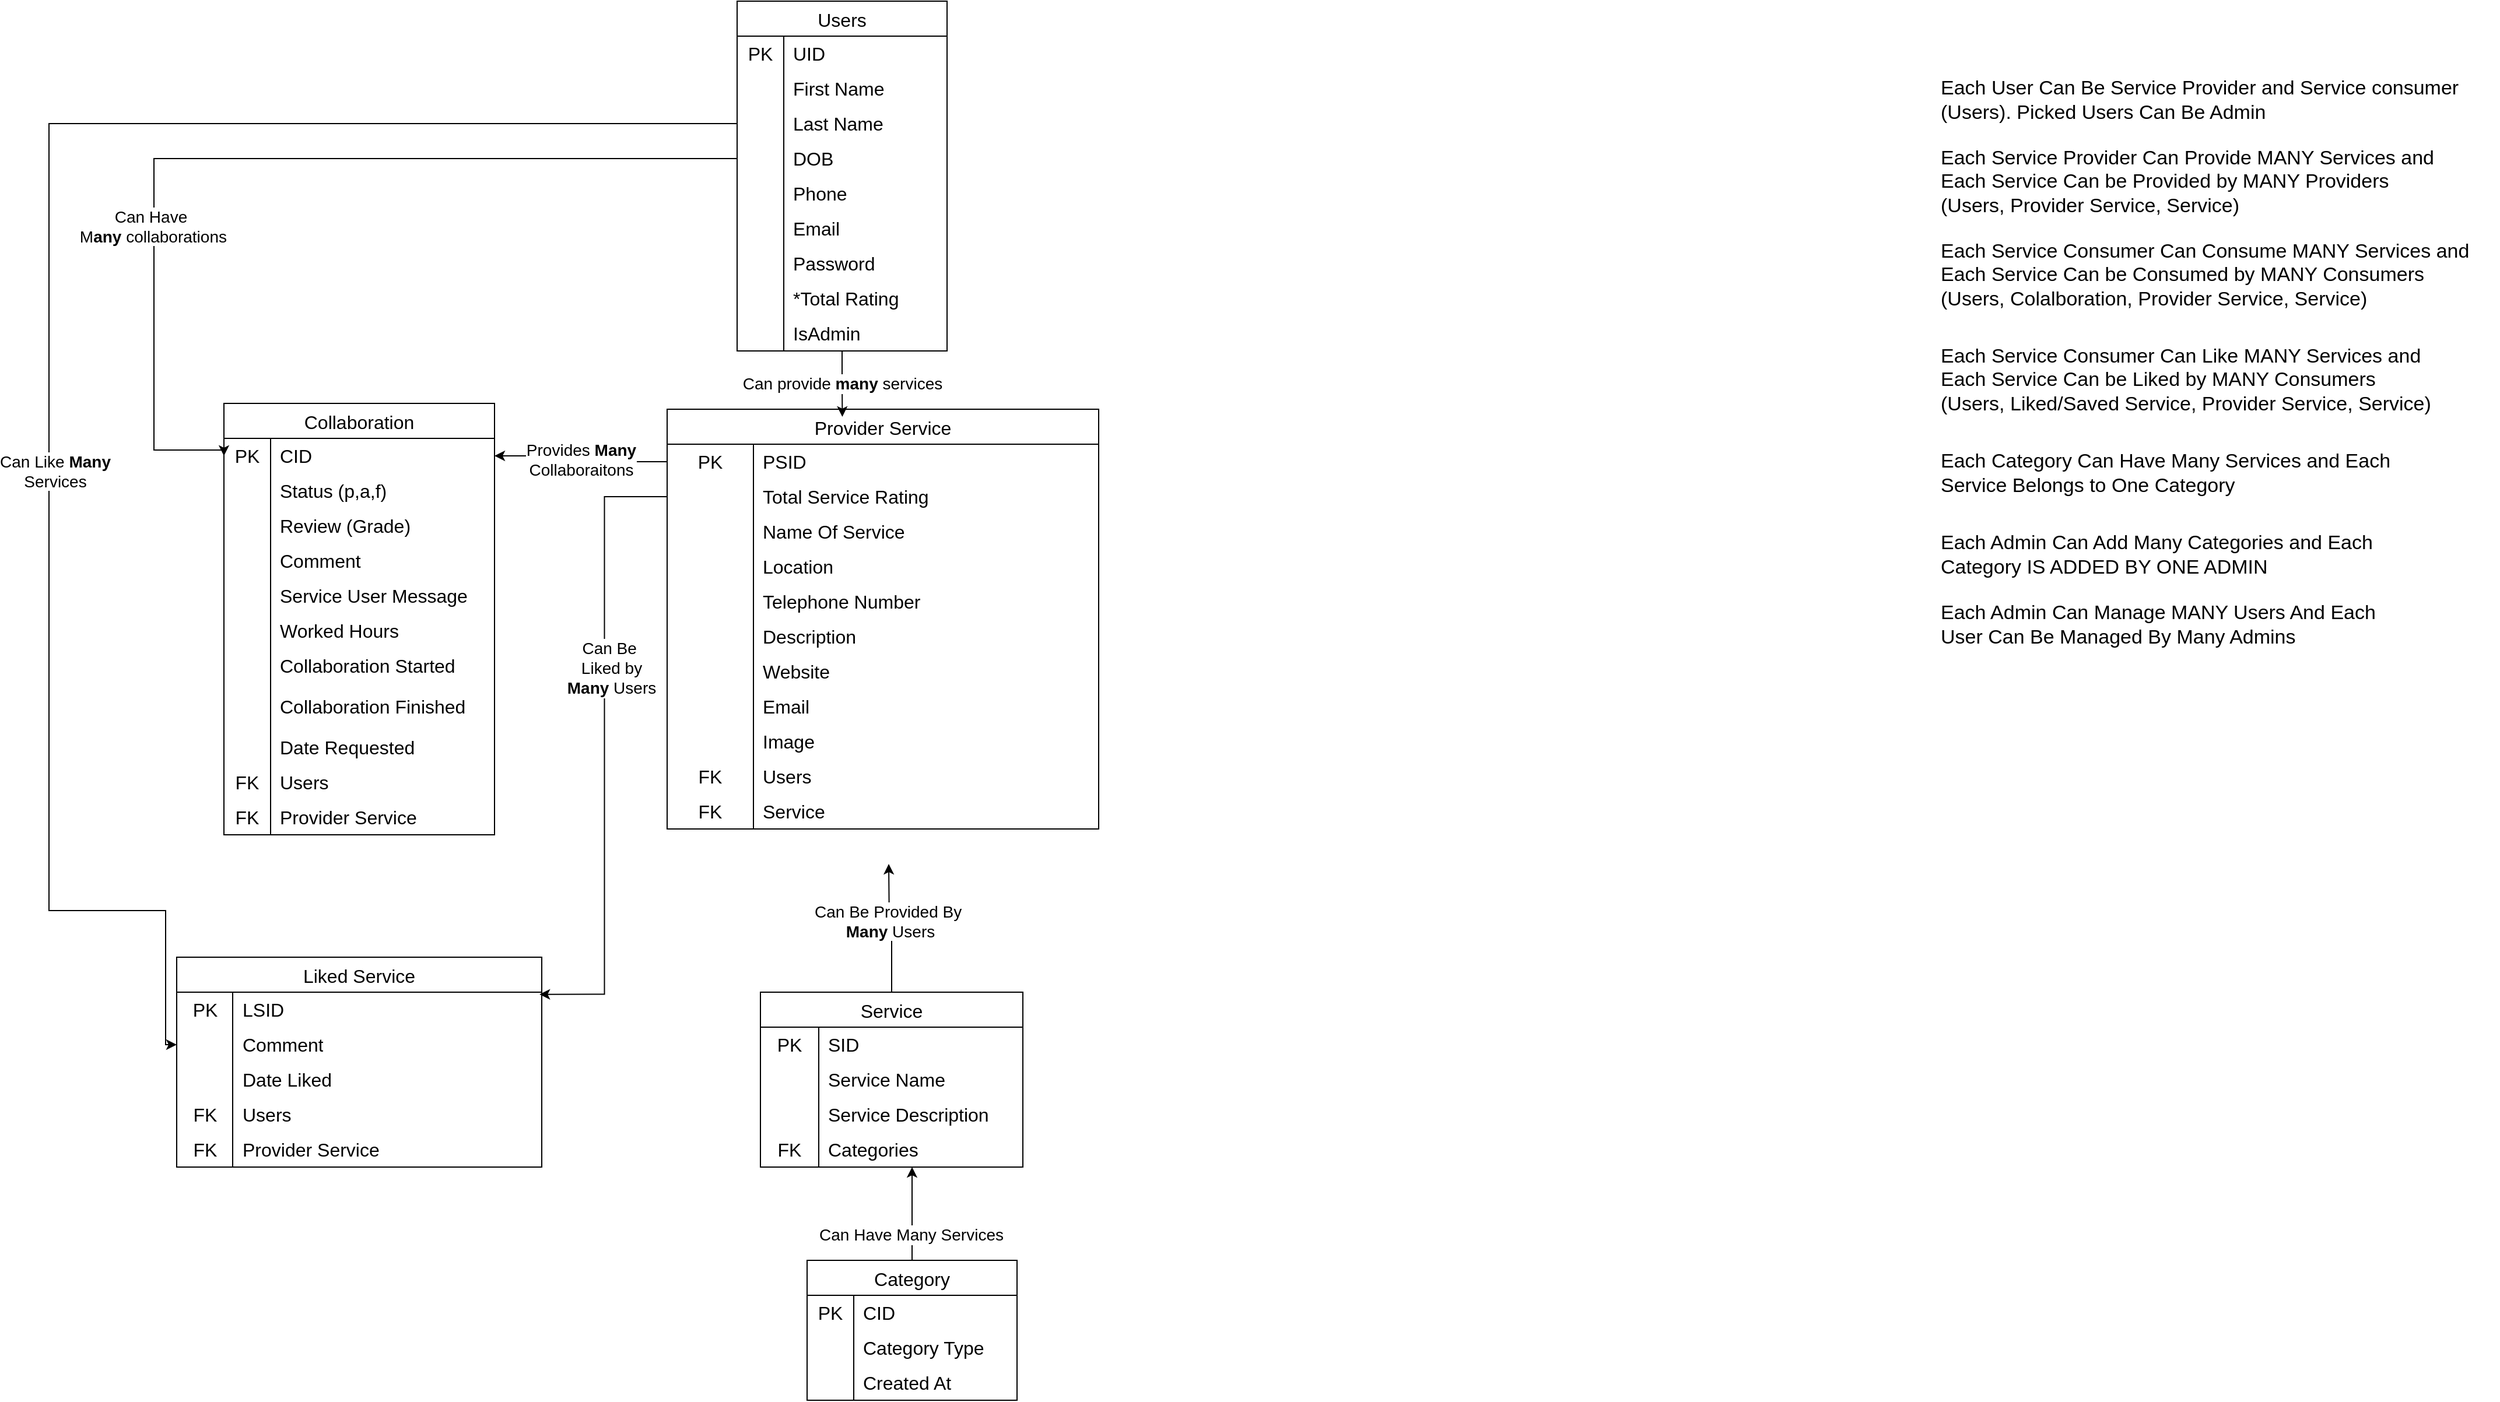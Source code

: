 <mxfile version="22.1.22" type="embed">
  <diagram name="Page-1" id="pP7_ewWohEWiiuxiV4lQ">
    <mxGraphModel dx="2291" dy="2554" grid="1" gridSize="10" guides="1" tooltips="1" connect="1" arrows="1" fold="1" page="1" pageScale="1" pageWidth="850" pageHeight="1100" math="0" shadow="0">
      <root>
        <mxCell id="0" />
        <mxCell id="1" parent="0" />
        <mxCell id="aMbDUAloe1_uIRCToHDc-34" value="Category" style="shape=table;startSize=30;container=1;collapsible=0;childLayout=tableLayout;fixedRows=1;rowLines=0;fontStyle=0;strokeColor=default;fontSize=16;" parent="1" vertex="1">
          <mxGeometry x="730" y="1020" width="180" height="120" as="geometry" />
        </mxCell>
        <mxCell id="aMbDUAloe1_uIRCToHDc-35" value="" style="shape=tableRow;horizontal=0;startSize=0;swimlaneHead=0;swimlaneBody=0;top=0;left=0;bottom=0;right=0;collapsible=0;dropTarget=0;fillColor=none;points=[[0,0.5],[1,0.5]];portConstraint=eastwest;strokeColor=inherit;fontSize=16;" parent="aMbDUAloe1_uIRCToHDc-34" vertex="1">
          <mxGeometry y="30" width="180" height="30" as="geometry" />
        </mxCell>
        <mxCell id="aMbDUAloe1_uIRCToHDc-36" value="PK" style="shape=partialRectangle;html=1;whiteSpace=wrap;connectable=0;fillColor=none;top=0;left=0;bottom=0;right=0;overflow=hidden;pointerEvents=1;strokeColor=inherit;fontSize=16;" parent="aMbDUAloe1_uIRCToHDc-35" vertex="1">
          <mxGeometry width="40" height="30" as="geometry">
            <mxRectangle width="40" height="30" as="alternateBounds" />
          </mxGeometry>
        </mxCell>
        <mxCell id="aMbDUAloe1_uIRCToHDc-37" value="&lt;div&gt;&lt;span style=&quot;background-color: initial;&quot;&gt;CID&lt;/span&gt;&lt;br&gt;&lt;/div&gt;" style="shape=partialRectangle;html=1;whiteSpace=wrap;connectable=0;fillColor=none;top=0;left=0;bottom=0;right=0;align=left;spacingLeft=6;overflow=hidden;strokeColor=inherit;fontSize=16;" parent="aMbDUAloe1_uIRCToHDc-35" vertex="1">
          <mxGeometry x="40" width="140" height="30" as="geometry">
            <mxRectangle width="140" height="30" as="alternateBounds" />
          </mxGeometry>
        </mxCell>
        <mxCell id="aMbDUAloe1_uIRCToHDc-38" value="" style="shape=tableRow;horizontal=0;startSize=0;swimlaneHead=0;swimlaneBody=0;top=0;left=0;bottom=0;right=0;collapsible=0;dropTarget=0;fillColor=none;points=[[0,0.5],[1,0.5]];portConstraint=eastwest;strokeColor=inherit;fontSize=16;" parent="aMbDUAloe1_uIRCToHDc-34" vertex="1">
          <mxGeometry y="60" width="180" height="30" as="geometry" />
        </mxCell>
        <mxCell id="aMbDUAloe1_uIRCToHDc-39" value="" style="shape=partialRectangle;html=1;whiteSpace=wrap;connectable=0;fillColor=none;top=0;left=0;bottom=0;right=0;overflow=hidden;strokeColor=inherit;fontSize=16;" parent="aMbDUAloe1_uIRCToHDc-38" vertex="1">
          <mxGeometry width="40" height="30" as="geometry">
            <mxRectangle width="40" height="30" as="alternateBounds" />
          </mxGeometry>
        </mxCell>
        <mxCell id="aMbDUAloe1_uIRCToHDc-40" value="Category Type" style="shape=partialRectangle;html=1;whiteSpace=wrap;connectable=0;fillColor=none;top=0;left=0;bottom=0;right=0;align=left;spacingLeft=6;overflow=hidden;strokeColor=inherit;fontSize=16;" parent="aMbDUAloe1_uIRCToHDc-38" vertex="1">
          <mxGeometry x="40" width="140" height="30" as="geometry">
            <mxRectangle width="140" height="30" as="alternateBounds" />
          </mxGeometry>
        </mxCell>
        <mxCell id="aneZHUV0r7moJ-GlmRlI-120" style="shape=tableRow;horizontal=0;startSize=0;swimlaneHead=0;swimlaneBody=0;top=0;left=0;bottom=0;right=0;collapsible=0;dropTarget=0;fillColor=none;points=[[0,0.5],[1,0.5]];portConstraint=eastwest;strokeColor=inherit;fontSize=16;" parent="aMbDUAloe1_uIRCToHDc-34" vertex="1">
          <mxGeometry y="90" width="180" height="30" as="geometry" />
        </mxCell>
        <mxCell id="aneZHUV0r7moJ-GlmRlI-121" style="shape=partialRectangle;html=1;whiteSpace=wrap;connectable=0;fillColor=none;top=0;left=0;bottom=0;right=0;overflow=hidden;strokeColor=inherit;fontSize=16;" parent="aneZHUV0r7moJ-GlmRlI-120" vertex="1">
          <mxGeometry width="40" height="30" as="geometry">
            <mxRectangle width="40" height="30" as="alternateBounds" />
          </mxGeometry>
        </mxCell>
        <mxCell id="aneZHUV0r7moJ-GlmRlI-122" value="Created At" style="shape=partialRectangle;html=1;whiteSpace=wrap;connectable=0;fillColor=none;top=0;left=0;bottom=0;right=0;align=left;spacingLeft=6;overflow=hidden;strokeColor=inherit;fontSize=16;" parent="aneZHUV0r7moJ-GlmRlI-120" vertex="1">
          <mxGeometry x="40" width="140" height="30" as="geometry">
            <mxRectangle width="140" height="30" as="alternateBounds" />
          </mxGeometry>
        </mxCell>
        <mxCell id="aMbDUAloe1_uIRCToHDc-55" value="Provider Service" style="shape=table;startSize=30;container=1;collapsible=0;childLayout=tableLayout;fixedRows=1;rowLines=0;fontStyle=0;strokeColor=default;fontSize=16;" parent="1" vertex="1">
          <mxGeometry x="610" y="290" width="370" height="360" as="geometry" />
        </mxCell>
        <mxCell id="aMbDUAloe1_uIRCToHDc-56" value="" style="shape=tableRow;horizontal=0;startSize=0;swimlaneHead=0;swimlaneBody=0;top=0;left=0;bottom=0;right=0;collapsible=0;dropTarget=0;fillColor=none;points=[[0,0.5],[1,0.5]];portConstraint=eastwest;strokeColor=inherit;fontSize=16;" parent="aMbDUAloe1_uIRCToHDc-55" vertex="1">
          <mxGeometry y="30" width="370" height="30" as="geometry" />
        </mxCell>
        <mxCell id="aMbDUAloe1_uIRCToHDc-57" value="PK" style="shape=partialRectangle;html=1;whiteSpace=wrap;connectable=0;fillColor=none;top=0;left=0;bottom=0;right=0;overflow=hidden;pointerEvents=1;strokeColor=inherit;fontSize=16;" parent="aMbDUAloe1_uIRCToHDc-56" vertex="1">
          <mxGeometry width="74" height="30" as="geometry">
            <mxRectangle width="74" height="30" as="alternateBounds" />
          </mxGeometry>
        </mxCell>
        <mxCell id="aMbDUAloe1_uIRCToHDc-58" value="PSID" style="shape=partialRectangle;html=1;whiteSpace=wrap;connectable=0;fillColor=none;top=0;left=0;bottom=0;right=0;align=left;spacingLeft=6;overflow=hidden;strokeColor=inherit;fontSize=16;" parent="aMbDUAloe1_uIRCToHDc-56" vertex="1">
          <mxGeometry x="74" width="296" height="30" as="geometry">
            <mxRectangle width="296" height="30" as="alternateBounds" />
          </mxGeometry>
        </mxCell>
        <mxCell id="aMbDUAloe1_uIRCToHDc-59" value="" style="shape=tableRow;horizontal=0;startSize=0;swimlaneHead=0;swimlaneBody=0;top=0;left=0;bottom=0;right=0;collapsible=0;dropTarget=0;fillColor=none;points=[[0,0.5],[1,0.5]];portConstraint=eastwest;strokeColor=inherit;fontSize=16;" parent="aMbDUAloe1_uIRCToHDc-55" vertex="1">
          <mxGeometry y="60" width="370" height="30" as="geometry" />
        </mxCell>
        <mxCell id="aMbDUAloe1_uIRCToHDc-60" value="" style="shape=partialRectangle;html=1;whiteSpace=wrap;connectable=0;fillColor=none;top=0;left=0;bottom=0;right=0;overflow=hidden;strokeColor=inherit;fontSize=16;" parent="aMbDUAloe1_uIRCToHDc-59" vertex="1">
          <mxGeometry width="74" height="30" as="geometry">
            <mxRectangle width="74" height="30" as="alternateBounds" />
          </mxGeometry>
        </mxCell>
        <mxCell id="aMbDUAloe1_uIRCToHDc-61" value="Total Service Rating&lt;span style=&quot;white-space: pre;&quot;&gt;&#x9;&lt;/span&gt;" style="shape=partialRectangle;html=1;whiteSpace=wrap;connectable=0;fillColor=none;top=0;left=0;bottom=0;right=0;align=left;spacingLeft=6;overflow=hidden;strokeColor=inherit;fontSize=16;" parent="aMbDUAloe1_uIRCToHDc-59" vertex="1">
          <mxGeometry x="74" width="296" height="30" as="geometry">
            <mxRectangle width="296" height="30" as="alternateBounds" />
          </mxGeometry>
        </mxCell>
        <mxCell id="rK3yufXmQ38Gp1xNZf45-34" style="shape=tableRow;horizontal=0;startSize=0;swimlaneHead=0;swimlaneBody=0;top=0;left=0;bottom=0;right=0;collapsible=0;dropTarget=0;fillColor=none;points=[[0,0.5],[1,0.5]];portConstraint=eastwest;strokeColor=inherit;fontSize=16;" parent="aMbDUAloe1_uIRCToHDc-55" vertex="1">
          <mxGeometry y="90" width="370" height="30" as="geometry" />
        </mxCell>
        <mxCell id="rK3yufXmQ38Gp1xNZf45-35" style="shape=partialRectangle;html=1;whiteSpace=wrap;connectable=0;fillColor=none;top=0;left=0;bottom=0;right=0;overflow=hidden;strokeColor=inherit;fontSize=16;" parent="rK3yufXmQ38Gp1xNZf45-34" vertex="1">
          <mxGeometry width="74" height="30" as="geometry">
            <mxRectangle width="74" height="30" as="alternateBounds" />
          </mxGeometry>
        </mxCell>
        <mxCell id="rK3yufXmQ38Gp1xNZf45-36" value="Name Of Service" style="shape=partialRectangle;html=1;whiteSpace=wrap;connectable=0;fillColor=none;top=0;left=0;bottom=0;right=0;align=left;spacingLeft=6;overflow=hidden;strokeColor=inherit;fontSize=16;" parent="rK3yufXmQ38Gp1xNZf45-34" vertex="1">
          <mxGeometry x="74" width="296" height="30" as="geometry">
            <mxRectangle width="296" height="30" as="alternateBounds" />
          </mxGeometry>
        </mxCell>
        <mxCell id="rK3yufXmQ38Gp1xNZf45-37" style="shape=tableRow;horizontal=0;startSize=0;swimlaneHead=0;swimlaneBody=0;top=0;left=0;bottom=0;right=0;collapsible=0;dropTarget=0;fillColor=none;points=[[0,0.5],[1,0.5]];portConstraint=eastwest;strokeColor=inherit;fontSize=16;" parent="aMbDUAloe1_uIRCToHDc-55" vertex="1">
          <mxGeometry y="120" width="370" height="30" as="geometry" />
        </mxCell>
        <mxCell id="rK3yufXmQ38Gp1xNZf45-38" style="shape=partialRectangle;html=1;whiteSpace=wrap;connectable=0;fillColor=none;top=0;left=0;bottom=0;right=0;overflow=hidden;strokeColor=inherit;fontSize=16;" parent="rK3yufXmQ38Gp1xNZf45-37" vertex="1">
          <mxGeometry width="74" height="30" as="geometry">
            <mxRectangle width="74" height="30" as="alternateBounds" />
          </mxGeometry>
        </mxCell>
        <mxCell id="rK3yufXmQ38Gp1xNZf45-39" value="Location" style="shape=partialRectangle;html=1;whiteSpace=wrap;connectable=0;fillColor=none;top=0;left=0;bottom=0;right=0;align=left;spacingLeft=6;overflow=hidden;strokeColor=inherit;fontSize=16;" parent="rK3yufXmQ38Gp1xNZf45-37" vertex="1">
          <mxGeometry x="74" width="296" height="30" as="geometry">
            <mxRectangle width="296" height="30" as="alternateBounds" />
          </mxGeometry>
        </mxCell>
        <mxCell id="rK3yufXmQ38Gp1xNZf45-40" style="shape=tableRow;horizontal=0;startSize=0;swimlaneHead=0;swimlaneBody=0;top=0;left=0;bottom=0;right=0;collapsible=0;dropTarget=0;fillColor=none;points=[[0,0.5],[1,0.5]];portConstraint=eastwest;strokeColor=inherit;fontSize=16;" parent="aMbDUAloe1_uIRCToHDc-55" vertex="1">
          <mxGeometry y="150" width="370" height="30" as="geometry" />
        </mxCell>
        <mxCell id="rK3yufXmQ38Gp1xNZf45-41" style="shape=partialRectangle;html=1;whiteSpace=wrap;connectable=0;fillColor=none;top=0;left=0;bottom=0;right=0;overflow=hidden;strokeColor=inherit;fontSize=16;" parent="rK3yufXmQ38Gp1xNZf45-40" vertex="1">
          <mxGeometry width="74" height="30" as="geometry">
            <mxRectangle width="74" height="30" as="alternateBounds" />
          </mxGeometry>
        </mxCell>
        <mxCell id="rK3yufXmQ38Gp1xNZf45-42" value="Telephone Number" style="shape=partialRectangle;html=1;whiteSpace=wrap;connectable=0;fillColor=none;top=0;left=0;bottom=0;right=0;align=left;spacingLeft=6;overflow=hidden;strokeColor=inherit;fontSize=16;" parent="rK3yufXmQ38Gp1xNZf45-40" vertex="1">
          <mxGeometry x="74" width="296" height="30" as="geometry">
            <mxRectangle width="296" height="30" as="alternateBounds" />
          </mxGeometry>
        </mxCell>
        <mxCell id="rK3yufXmQ38Gp1xNZf45-43" style="shape=tableRow;horizontal=0;startSize=0;swimlaneHead=0;swimlaneBody=0;top=0;left=0;bottom=0;right=0;collapsible=0;dropTarget=0;fillColor=none;points=[[0,0.5],[1,0.5]];portConstraint=eastwest;strokeColor=inherit;fontSize=16;" parent="aMbDUAloe1_uIRCToHDc-55" vertex="1">
          <mxGeometry y="180" width="370" height="30" as="geometry" />
        </mxCell>
        <mxCell id="rK3yufXmQ38Gp1xNZf45-44" style="shape=partialRectangle;html=1;whiteSpace=wrap;connectable=0;fillColor=none;top=0;left=0;bottom=0;right=0;overflow=hidden;strokeColor=inherit;fontSize=16;" parent="rK3yufXmQ38Gp1xNZf45-43" vertex="1">
          <mxGeometry width="74" height="30" as="geometry">
            <mxRectangle width="74" height="30" as="alternateBounds" />
          </mxGeometry>
        </mxCell>
        <mxCell id="rK3yufXmQ38Gp1xNZf45-45" value="Description" style="shape=partialRectangle;html=1;whiteSpace=wrap;connectable=0;fillColor=none;top=0;left=0;bottom=0;right=0;align=left;spacingLeft=6;overflow=hidden;strokeColor=inherit;fontSize=16;" parent="rK3yufXmQ38Gp1xNZf45-43" vertex="1">
          <mxGeometry x="74" width="296" height="30" as="geometry">
            <mxRectangle width="296" height="30" as="alternateBounds" />
          </mxGeometry>
        </mxCell>
        <mxCell id="rK3yufXmQ38Gp1xNZf45-46" style="shape=tableRow;horizontal=0;startSize=0;swimlaneHead=0;swimlaneBody=0;top=0;left=0;bottom=0;right=0;collapsible=0;dropTarget=0;fillColor=none;points=[[0,0.5],[1,0.5]];portConstraint=eastwest;strokeColor=inherit;fontSize=16;" parent="aMbDUAloe1_uIRCToHDc-55" vertex="1">
          <mxGeometry y="210" width="370" height="30" as="geometry" />
        </mxCell>
        <mxCell id="rK3yufXmQ38Gp1xNZf45-47" style="shape=partialRectangle;html=1;whiteSpace=wrap;connectable=0;fillColor=none;top=0;left=0;bottom=0;right=0;overflow=hidden;strokeColor=inherit;fontSize=16;" parent="rK3yufXmQ38Gp1xNZf45-46" vertex="1">
          <mxGeometry width="74" height="30" as="geometry">
            <mxRectangle width="74" height="30" as="alternateBounds" />
          </mxGeometry>
        </mxCell>
        <mxCell id="rK3yufXmQ38Gp1xNZf45-48" value="Website" style="shape=partialRectangle;html=1;whiteSpace=wrap;connectable=0;fillColor=none;top=0;left=0;bottom=0;right=0;align=left;spacingLeft=6;overflow=hidden;strokeColor=inherit;fontSize=16;" parent="rK3yufXmQ38Gp1xNZf45-46" vertex="1">
          <mxGeometry x="74" width="296" height="30" as="geometry">
            <mxRectangle width="296" height="30" as="alternateBounds" />
          </mxGeometry>
        </mxCell>
        <mxCell id="rK3yufXmQ38Gp1xNZf45-49" style="shape=tableRow;horizontal=0;startSize=0;swimlaneHead=0;swimlaneBody=0;top=0;left=0;bottom=0;right=0;collapsible=0;dropTarget=0;fillColor=none;points=[[0,0.5],[1,0.5]];portConstraint=eastwest;strokeColor=inherit;fontSize=16;" parent="aMbDUAloe1_uIRCToHDc-55" vertex="1">
          <mxGeometry y="240" width="370" height="30" as="geometry" />
        </mxCell>
        <mxCell id="rK3yufXmQ38Gp1xNZf45-50" style="shape=partialRectangle;html=1;whiteSpace=wrap;connectable=0;fillColor=none;top=0;left=0;bottom=0;right=0;overflow=hidden;strokeColor=inherit;fontSize=16;" parent="rK3yufXmQ38Gp1xNZf45-49" vertex="1">
          <mxGeometry width="74" height="30" as="geometry">
            <mxRectangle width="74" height="30" as="alternateBounds" />
          </mxGeometry>
        </mxCell>
        <mxCell id="rK3yufXmQ38Gp1xNZf45-51" value="Email" style="shape=partialRectangle;html=1;whiteSpace=wrap;connectable=0;fillColor=none;top=0;left=0;bottom=0;right=0;align=left;spacingLeft=6;overflow=hidden;strokeColor=inherit;fontSize=16;" parent="rK3yufXmQ38Gp1xNZf45-49" vertex="1">
          <mxGeometry x="74" width="296" height="30" as="geometry">
            <mxRectangle width="296" height="30" as="alternateBounds" />
          </mxGeometry>
        </mxCell>
        <mxCell id="rK3yufXmQ38Gp1xNZf45-55" style="shape=tableRow;horizontal=0;startSize=0;swimlaneHead=0;swimlaneBody=0;top=0;left=0;bottom=0;right=0;collapsible=0;dropTarget=0;fillColor=none;points=[[0,0.5],[1,0.5]];portConstraint=eastwest;strokeColor=inherit;fontSize=16;" parent="aMbDUAloe1_uIRCToHDc-55" vertex="1">
          <mxGeometry y="270" width="370" height="30" as="geometry" />
        </mxCell>
        <mxCell id="rK3yufXmQ38Gp1xNZf45-56" value="" style="shape=partialRectangle;html=1;whiteSpace=wrap;connectable=0;fillColor=none;top=0;left=0;bottom=0;right=0;overflow=hidden;strokeColor=inherit;fontSize=16;" parent="rK3yufXmQ38Gp1xNZf45-55" vertex="1">
          <mxGeometry width="74" height="30" as="geometry">
            <mxRectangle width="74" height="30" as="alternateBounds" />
          </mxGeometry>
        </mxCell>
        <mxCell id="rK3yufXmQ38Gp1xNZf45-57" value="Image" style="shape=partialRectangle;html=1;whiteSpace=wrap;connectable=0;fillColor=none;top=0;left=0;bottom=0;right=0;align=left;spacingLeft=6;overflow=hidden;strokeColor=inherit;fontSize=16;" parent="rK3yufXmQ38Gp1xNZf45-55" vertex="1">
          <mxGeometry x="74" width="296" height="30" as="geometry">
            <mxRectangle width="296" height="30" as="alternateBounds" />
          </mxGeometry>
        </mxCell>
        <mxCell id="rK3yufXmQ38Gp1xNZf45-58" style="shape=tableRow;horizontal=0;startSize=0;swimlaneHead=0;swimlaneBody=0;top=0;left=0;bottom=0;right=0;collapsible=0;dropTarget=0;fillColor=none;points=[[0,0.5],[1,0.5]];portConstraint=eastwest;strokeColor=inherit;fontSize=16;" parent="aMbDUAloe1_uIRCToHDc-55" vertex="1">
          <mxGeometry y="300" width="370" height="30" as="geometry" />
        </mxCell>
        <mxCell id="rK3yufXmQ38Gp1xNZf45-59" value="FK" style="shape=partialRectangle;html=1;whiteSpace=wrap;connectable=0;fillColor=none;top=0;left=0;bottom=0;right=0;overflow=hidden;strokeColor=inherit;fontSize=16;" parent="rK3yufXmQ38Gp1xNZf45-58" vertex="1">
          <mxGeometry width="74" height="30" as="geometry">
            <mxRectangle width="74" height="30" as="alternateBounds" />
          </mxGeometry>
        </mxCell>
        <mxCell id="rK3yufXmQ38Gp1xNZf45-60" value="Users" style="shape=partialRectangle;html=1;whiteSpace=wrap;connectable=0;fillColor=none;top=0;left=0;bottom=0;right=0;align=left;spacingLeft=6;overflow=hidden;strokeColor=inherit;fontSize=16;" parent="rK3yufXmQ38Gp1xNZf45-58" vertex="1">
          <mxGeometry x="74" width="296" height="30" as="geometry">
            <mxRectangle width="296" height="30" as="alternateBounds" />
          </mxGeometry>
        </mxCell>
        <mxCell id="-qQdbiLBUyo8M-FcQJq3-4" style="shape=tableRow;horizontal=0;startSize=0;swimlaneHead=0;swimlaneBody=0;top=0;left=0;bottom=0;right=0;collapsible=0;dropTarget=0;fillColor=none;points=[[0,0.5],[1,0.5]];portConstraint=eastwest;strokeColor=inherit;fontSize=16;" parent="aMbDUAloe1_uIRCToHDc-55" vertex="1">
          <mxGeometry y="330" width="370" height="30" as="geometry" />
        </mxCell>
        <mxCell id="-qQdbiLBUyo8M-FcQJq3-5" value="FK" style="shape=partialRectangle;html=1;whiteSpace=wrap;connectable=0;fillColor=none;top=0;left=0;bottom=0;right=0;overflow=hidden;strokeColor=inherit;fontSize=16;" parent="-qQdbiLBUyo8M-FcQJq3-4" vertex="1">
          <mxGeometry width="74" height="30" as="geometry">
            <mxRectangle width="74" height="30" as="alternateBounds" />
          </mxGeometry>
        </mxCell>
        <mxCell id="-qQdbiLBUyo8M-FcQJq3-6" value="Service" style="shape=partialRectangle;html=1;whiteSpace=wrap;connectable=0;fillColor=none;top=0;left=0;bottom=0;right=0;align=left;spacingLeft=6;overflow=hidden;strokeColor=inherit;fontSize=16;" parent="-qQdbiLBUyo8M-FcQJq3-4" vertex="1">
          <mxGeometry x="74" width="296" height="30" as="geometry">
            <mxRectangle width="296" height="30" as="alternateBounds" />
          </mxGeometry>
        </mxCell>
        <mxCell id="aMbDUAloe1_uIRCToHDc-67" value="Liked Service" style="shape=table;startSize=30;container=1;collapsible=0;childLayout=tableLayout;fixedRows=1;rowLines=0;fontStyle=0;strokeColor=default;fontSize=16;" parent="1" vertex="1">
          <mxGeometry x="189.5" y="760" width="313" height="180.0" as="geometry" />
        </mxCell>
        <mxCell id="aMbDUAloe1_uIRCToHDc-68" value="" style="shape=tableRow;horizontal=0;startSize=0;swimlaneHead=0;swimlaneBody=0;top=0;left=0;bottom=0;right=0;collapsible=0;dropTarget=0;fillColor=none;points=[[0,0.5],[1,0.5]];portConstraint=eastwest;strokeColor=inherit;fontSize=16;" parent="aMbDUAloe1_uIRCToHDc-67" vertex="1">
          <mxGeometry y="30" width="313" height="30" as="geometry" />
        </mxCell>
        <mxCell id="aMbDUAloe1_uIRCToHDc-69" value="PK" style="shape=partialRectangle;html=1;whiteSpace=wrap;connectable=0;fillColor=none;top=0;left=0;bottom=0;right=0;overflow=hidden;pointerEvents=1;strokeColor=inherit;fontSize=16;" parent="aMbDUAloe1_uIRCToHDc-68" vertex="1">
          <mxGeometry width="48" height="30" as="geometry">
            <mxRectangle width="48" height="30" as="alternateBounds" />
          </mxGeometry>
        </mxCell>
        <mxCell id="aMbDUAloe1_uIRCToHDc-70" value="LSID" style="shape=partialRectangle;html=1;whiteSpace=wrap;connectable=0;fillColor=none;top=0;left=0;bottom=0;right=0;align=left;spacingLeft=6;overflow=hidden;strokeColor=inherit;fontSize=16;" parent="aMbDUAloe1_uIRCToHDc-68" vertex="1">
          <mxGeometry x="48" width="265" height="30" as="geometry">
            <mxRectangle width="265" height="30" as="alternateBounds" />
          </mxGeometry>
        </mxCell>
        <mxCell id="aneZHUV0r7moJ-GlmRlI-61" style="shape=tableRow;horizontal=0;startSize=0;swimlaneHead=0;swimlaneBody=0;top=0;left=0;bottom=0;right=0;collapsible=0;dropTarget=0;fillColor=none;points=[[0,0.5],[1,0.5]];portConstraint=eastwest;strokeColor=inherit;fontSize=16;" parent="aMbDUAloe1_uIRCToHDc-67" vertex="1">
          <mxGeometry y="60" width="313" height="30" as="geometry" />
        </mxCell>
        <mxCell id="aneZHUV0r7moJ-GlmRlI-62" style="shape=partialRectangle;html=1;whiteSpace=wrap;connectable=0;fillColor=none;top=0;left=0;bottom=0;right=0;overflow=hidden;pointerEvents=1;strokeColor=inherit;fontSize=16;" parent="aneZHUV0r7moJ-GlmRlI-61" vertex="1">
          <mxGeometry width="48" height="30" as="geometry">
            <mxRectangle width="48" height="30" as="alternateBounds" />
          </mxGeometry>
        </mxCell>
        <mxCell id="aneZHUV0r7moJ-GlmRlI-63" value="Comment" style="shape=partialRectangle;html=1;whiteSpace=wrap;connectable=0;fillColor=none;top=0;left=0;bottom=0;right=0;align=left;spacingLeft=6;overflow=hidden;strokeColor=inherit;fontSize=16;" parent="aneZHUV0r7moJ-GlmRlI-61" vertex="1">
          <mxGeometry x="48" width="265" height="30" as="geometry">
            <mxRectangle width="265" height="30" as="alternateBounds" />
          </mxGeometry>
        </mxCell>
        <mxCell id="aneZHUV0r7moJ-GlmRlI-136" style="shape=tableRow;horizontal=0;startSize=0;swimlaneHead=0;swimlaneBody=0;top=0;left=0;bottom=0;right=0;collapsible=0;dropTarget=0;fillColor=none;points=[[0,0.5],[1,0.5]];portConstraint=eastwest;strokeColor=inherit;fontSize=16;" parent="aMbDUAloe1_uIRCToHDc-67" vertex="1">
          <mxGeometry y="90" width="313" height="30" as="geometry" />
        </mxCell>
        <mxCell id="aneZHUV0r7moJ-GlmRlI-137" style="shape=partialRectangle;html=1;whiteSpace=wrap;connectable=0;fillColor=none;top=0;left=0;bottom=0;right=0;overflow=hidden;pointerEvents=1;strokeColor=inherit;fontSize=16;" parent="aneZHUV0r7moJ-GlmRlI-136" vertex="1">
          <mxGeometry width="48" height="30" as="geometry">
            <mxRectangle width="48" height="30" as="alternateBounds" />
          </mxGeometry>
        </mxCell>
        <mxCell id="aneZHUV0r7moJ-GlmRlI-138" value="Date Liked" style="shape=partialRectangle;html=1;whiteSpace=wrap;connectable=0;fillColor=none;top=0;left=0;bottom=0;right=0;align=left;spacingLeft=6;overflow=hidden;strokeColor=inherit;fontSize=16;" parent="aneZHUV0r7moJ-GlmRlI-136" vertex="1">
          <mxGeometry x="48" width="265" height="30" as="geometry">
            <mxRectangle width="265" height="30" as="alternateBounds" />
          </mxGeometry>
        </mxCell>
        <mxCell id="rK3yufXmQ38Gp1xNZf45-25" style="shape=tableRow;horizontal=0;startSize=0;swimlaneHead=0;swimlaneBody=0;top=0;left=0;bottom=0;right=0;collapsible=0;dropTarget=0;fillColor=none;points=[[0,0.5],[1,0.5]];portConstraint=eastwest;strokeColor=inherit;fontSize=16;" parent="aMbDUAloe1_uIRCToHDc-67" vertex="1">
          <mxGeometry y="120" width="313" height="30" as="geometry" />
        </mxCell>
        <mxCell id="rK3yufXmQ38Gp1xNZf45-26" value="FK" style="shape=partialRectangle;html=1;whiteSpace=wrap;connectable=0;fillColor=none;top=0;left=0;bottom=0;right=0;overflow=hidden;pointerEvents=1;strokeColor=inherit;fontSize=16;" parent="rK3yufXmQ38Gp1xNZf45-25" vertex="1">
          <mxGeometry width="48" height="30" as="geometry">
            <mxRectangle width="48" height="30" as="alternateBounds" />
          </mxGeometry>
        </mxCell>
        <mxCell id="rK3yufXmQ38Gp1xNZf45-27" value="Users" style="shape=partialRectangle;html=1;whiteSpace=wrap;connectable=0;fillColor=none;top=0;left=0;bottom=0;right=0;align=left;spacingLeft=6;overflow=hidden;strokeColor=inherit;fontSize=16;" parent="rK3yufXmQ38Gp1xNZf45-25" vertex="1">
          <mxGeometry x="48" width="265" height="30" as="geometry">
            <mxRectangle width="265" height="30" as="alternateBounds" />
          </mxGeometry>
        </mxCell>
        <mxCell id="rK3yufXmQ38Gp1xNZf45-28" style="shape=tableRow;horizontal=0;startSize=0;swimlaneHead=0;swimlaneBody=0;top=0;left=0;bottom=0;right=0;collapsible=0;dropTarget=0;fillColor=none;points=[[0,0.5],[1,0.5]];portConstraint=eastwest;strokeColor=inherit;fontSize=16;" parent="aMbDUAloe1_uIRCToHDc-67" vertex="1">
          <mxGeometry y="150" width="313" height="30" as="geometry" />
        </mxCell>
        <mxCell id="rK3yufXmQ38Gp1xNZf45-29" value="FK" style="shape=partialRectangle;html=1;whiteSpace=wrap;connectable=0;fillColor=none;top=0;left=0;bottom=0;right=0;overflow=hidden;pointerEvents=1;strokeColor=inherit;fontSize=16;" parent="rK3yufXmQ38Gp1xNZf45-28" vertex="1">
          <mxGeometry width="48" height="30" as="geometry">
            <mxRectangle width="48" height="30" as="alternateBounds" />
          </mxGeometry>
        </mxCell>
        <mxCell id="rK3yufXmQ38Gp1xNZf45-30" value="Provider Service" style="shape=partialRectangle;html=1;whiteSpace=wrap;connectable=0;fillColor=none;top=0;left=0;bottom=0;right=0;align=left;spacingLeft=6;overflow=hidden;strokeColor=inherit;fontSize=16;" parent="rK3yufXmQ38Gp1xNZf45-28" vertex="1">
          <mxGeometry x="48" width="265" height="30" as="geometry">
            <mxRectangle width="265" height="30" as="alternateBounds" />
          </mxGeometry>
        </mxCell>
        <mxCell id="aMbDUAloe1_uIRCToHDc-80" value="Collaboration" style="shape=table;startSize=30;container=1;collapsible=0;childLayout=tableLayout;fixedRows=1;rowLines=0;fontStyle=0;strokeColor=default;fontSize=16;" parent="1" vertex="1">
          <mxGeometry x="230" y="285" width="232" height="370" as="geometry" />
        </mxCell>
        <mxCell id="aMbDUAloe1_uIRCToHDc-81" value="" style="shape=tableRow;horizontal=0;startSize=0;swimlaneHead=0;swimlaneBody=0;top=0;left=0;bottom=0;right=0;collapsible=0;dropTarget=0;fillColor=none;points=[[0,0.5],[1,0.5]];portConstraint=eastwest;strokeColor=inherit;fontSize=16;" parent="aMbDUAloe1_uIRCToHDc-80" vertex="1">
          <mxGeometry y="30" width="232" height="30" as="geometry" />
        </mxCell>
        <mxCell id="aMbDUAloe1_uIRCToHDc-82" value="PK" style="shape=partialRectangle;html=1;whiteSpace=wrap;connectable=0;fillColor=none;top=0;left=0;bottom=0;right=0;overflow=hidden;pointerEvents=1;strokeColor=inherit;fontSize=16;" parent="aMbDUAloe1_uIRCToHDc-81" vertex="1">
          <mxGeometry width="40" height="30" as="geometry">
            <mxRectangle width="40" height="30" as="alternateBounds" />
          </mxGeometry>
        </mxCell>
        <mxCell id="aMbDUAloe1_uIRCToHDc-83" value="CID" style="shape=partialRectangle;html=1;whiteSpace=wrap;connectable=0;fillColor=none;top=0;left=0;bottom=0;right=0;align=left;spacingLeft=6;overflow=hidden;strokeColor=inherit;fontSize=16;" parent="aMbDUAloe1_uIRCToHDc-81" vertex="1">
          <mxGeometry x="40" width="192" height="30" as="geometry">
            <mxRectangle width="192" height="30" as="alternateBounds" />
          </mxGeometry>
        </mxCell>
        <mxCell id="aMbDUAloe1_uIRCToHDc-84" value="" style="shape=tableRow;horizontal=0;startSize=0;swimlaneHead=0;swimlaneBody=0;top=0;left=0;bottom=0;right=0;collapsible=0;dropTarget=0;fillColor=none;points=[[0,0.5],[1,0.5]];portConstraint=eastwest;strokeColor=inherit;fontSize=16;" parent="aMbDUAloe1_uIRCToHDc-80" vertex="1">
          <mxGeometry y="60" width="232" height="30" as="geometry" />
        </mxCell>
        <mxCell id="aMbDUAloe1_uIRCToHDc-85" value="" style="shape=partialRectangle;html=1;whiteSpace=wrap;connectable=0;fillColor=none;top=0;left=0;bottom=0;right=0;overflow=hidden;strokeColor=inherit;fontSize=16;" parent="aMbDUAloe1_uIRCToHDc-84" vertex="1">
          <mxGeometry width="40" height="30" as="geometry">
            <mxRectangle width="40" height="30" as="alternateBounds" />
          </mxGeometry>
        </mxCell>
        <mxCell id="aMbDUAloe1_uIRCToHDc-86" value="Status (p,a,f)" style="shape=partialRectangle;html=1;whiteSpace=wrap;connectable=0;fillColor=none;top=0;left=0;bottom=0;right=0;align=left;spacingLeft=6;overflow=hidden;strokeColor=inherit;fontSize=16;" parent="aMbDUAloe1_uIRCToHDc-84" vertex="1">
          <mxGeometry x="40" width="192" height="30" as="geometry">
            <mxRectangle width="192" height="30" as="alternateBounds" />
          </mxGeometry>
        </mxCell>
        <mxCell id="aMbDUAloe1_uIRCToHDc-87" value="" style="shape=tableRow;horizontal=0;startSize=0;swimlaneHead=0;swimlaneBody=0;top=0;left=0;bottom=0;right=0;collapsible=0;dropTarget=0;fillColor=none;points=[[0,0.5],[1,0.5]];portConstraint=eastwest;strokeColor=inherit;fontSize=16;" parent="aMbDUAloe1_uIRCToHDc-80" vertex="1">
          <mxGeometry y="90" width="232" height="30" as="geometry" />
        </mxCell>
        <mxCell id="aMbDUAloe1_uIRCToHDc-88" value="" style="shape=partialRectangle;html=1;whiteSpace=wrap;connectable=0;fillColor=none;top=0;left=0;bottom=0;right=0;overflow=hidden;strokeColor=inherit;fontSize=16;" parent="aMbDUAloe1_uIRCToHDc-87" vertex="1">
          <mxGeometry width="40" height="30" as="geometry">
            <mxRectangle width="40" height="30" as="alternateBounds" />
          </mxGeometry>
        </mxCell>
        <mxCell id="aMbDUAloe1_uIRCToHDc-89" value="Review (Grade)" style="shape=partialRectangle;html=1;whiteSpace=wrap;connectable=0;fillColor=none;top=0;left=0;bottom=0;right=0;align=left;spacingLeft=6;overflow=hidden;strokeColor=inherit;fontSize=16;" parent="aMbDUAloe1_uIRCToHDc-87" vertex="1">
          <mxGeometry x="40" width="192" height="30" as="geometry">
            <mxRectangle width="192" height="30" as="alternateBounds" />
          </mxGeometry>
        </mxCell>
        <mxCell id="aMbDUAloe1_uIRCToHDc-93" value="" style="shape=tableRow;horizontal=0;startSize=0;swimlaneHead=0;swimlaneBody=0;top=0;left=0;bottom=0;right=0;collapsible=0;dropTarget=0;fillColor=none;points=[[0,0.5],[1,0.5]];portConstraint=eastwest;strokeColor=inherit;fontSize=16;" parent="aMbDUAloe1_uIRCToHDc-80" vertex="1">
          <mxGeometry y="120" width="232" height="30" as="geometry" />
        </mxCell>
        <mxCell id="aMbDUAloe1_uIRCToHDc-94" value="" style="shape=partialRectangle;html=1;whiteSpace=wrap;connectable=0;fillColor=none;top=0;left=0;bottom=0;right=0;overflow=hidden;strokeColor=inherit;fontSize=16;" parent="aMbDUAloe1_uIRCToHDc-93" vertex="1">
          <mxGeometry width="40" height="30" as="geometry">
            <mxRectangle width="40" height="30" as="alternateBounds" />
          </mxGeometry>
        </mxCell>
        <mxCell id="aMbDUAloe1_uIRCToHDc-95" value="Comment&amp;nbsp;" style="shape=partialRectangle;html=1;whiteSpace=wrap;connectable=0;fillColor=none;top=0;left=0;bottom=0;right=0;align=left;spacingLeft=6;overflow=hidden;strokeColor=inherit;fontSize=16;" parent="aMbDUAloe1_uIRCToHDc-93" vertex="1">
          <mxGeometry x="40" width="192" height="30" as="geometry">
            <mxRectangle width="192" height="30" as="alternateBounds" />
          </mxGeometry>
        </mxCell>
        <mxCell id="aMbDUAloe1_uIRCToHDc-136" value="" style="shape=tableRow;horizontal=0;startSize=0;swimlaneHead=0;swimlaneBody=0;top=0;left=0;bottom=0;right=0;collapsible=0;dropTarget=0;fillColor=none;points=[[0,0.5],[1,0.5]];portConstraint=eastwest;strokeColor=inherit;fontSize=16;" parent="aMbDUAloe1_uIRCToHDc-80" vertex="1">
          <mxGeometry y="150" width="232" height="30" as="geometry" />
        </mxCell>
        <mxCell id="aMbDUAloe1_uIRCToHDc-137" value="" style="shape=partialRectangle;html=1;whiteSpace=wrap;connectable=0;fillColor=none;top=0;left=0;bottom=0;right=0;overflow=hidden;strokeColor=inherit;fontSize=16;" parent="aMbDUAloe1_uIRCToHDc-136" vertex="1">
          <mxGeometry width="40" height="30" as="geometry">
            <mxRectangle width="40" height="30" as="alternateBounds" />
          </mxGeometry>
        </mxCell>
        <mxCell id="aMbDUAloe1_uIRCToHDc-138" value="Service User Message" style="shape=partialRectangle;html=1;whiteSpace=wrap;connectable=0;fillColor=none;top=0;left=0;bottom=0;right=0;align=left;spacingLeft=6;overflow=hidden;strokeColor=inherit;fontSize=16;" parent="aMbDUAloe1_uIRCToHDc-136" vertex="1">
          <mxGeometry x="40" width="192" height="30" as="geometry">
            <mxRectangle width="192" height="30" as="alternateBounds" />
          </mxGeometry>
        </mxCell>
        <mxCell id="aMbDUAloe1_uIRCToHDc-329" style="shape=tableRow;horizontal=0;startSize=0;swimlaneHead=0;swimlaneBody=0;top=0;left=0;bottom=0;right=0;collapsible=0;dropTarget=0;fillColor=none;points=[[0,0.5],[1,0.5]];portConstraint=eastwest;strokeColor=inherit;fontSize=16;" parent="aMbDUAloe1_uIRCToHDc-80" vertex="1">
          <mxGeometry y="180" width="232" height="30" as="geometry" />
        </mxCell>
        <mxCell id="aMbDUAloe1_uIRCToHDc-330" style="shape=partialRectangle;html=1;whiteSpace=wrap;connectable=0;fillColor=none;top=0;left=0;bottom=0;right=0;overflow=hidden;strokeColor=inherit;fontSize=16;" parent="aMbDUAloe1_uIRCToHDc-329" vertex="1">
          <mxGeometry width="40" height="30" as="geometry">
            <mxRectangle width="40" height="30" as="alternateBounds" />
          </mxGeometry>
        </mxCell>
        <mxCell id="aMbDUAloe1_uIRCToHDc-331" value="Worked Hours" style="shape=partialRectangle;html=1;whiteSpace=wrap;connectable=0;fillColor=none;top=0;left=0;bottom=0;right=0;align=left;spacingLeft=6;overflow=hidden;strokeColor=inherit;fontSize=16;" parent="aMbDUAloe1_uIRCToHDc-329" vertex="1">
          <mxGeometry x="40" width="192" height="30" as="geometry">
            <mxRectangle width="192" height="30" as="alternateBounds" />
          </mxGeometry>
        </mxCell>
        <mxCell id="aneZHUV0r7moJ-GlmRlI-64" style="shape=tableRow;horizontal=0;startSize=0;swimlaneHead=0;swimlaneBody=0;top=0;left=0;bottom=0;right=0;collapsible=0;dropTarget=0;fillColor=none;points=[[0,0.5],[1,0.5]];portConstraint=eastwest;strokeColor=inherit;fontSize=16;" parent="aMbDUAloe1_uIRCToHDc-80" vertex="1">
          <mxGeometry y="210" width="232" height="30" as="geometry" />
        </mxCell>
        <mxCell id="aneZHUV0r7moJ-GlmRlI-65" style="shape=partialRectangle;html=1;whiteSpace=wrap;connectable=0;fillColor=none;top=0;left=0;bottom=0;right=0;overflow=hidden;strokeColor=inherit;fontSize=16;" parent="aneZHUV0r7moJ-GlmRlI-64" vertex="1">
          <mxGeometry width="40" height="30" as="geometry">
            <mxRectangle width="40" height="30" as="alternateBounds" />
          </mxGeometry>
        </mxCell>
        <mxCell id="aneZHUV0r7moJ-GlmRlI-66" value="Collaboration Started" style="shape=partialRectangle;html=1;whiteSpace=wrap;connectable=0;fillColor=none;top=0;left=0;bottom=0;right=0;align=left;spacingLeft=6;overflow=hidden;strokeColor=inherit;fontSize=16;" parent="aneZHUV0r7moJ-GlmRlI-64" vertex="1">
          <mxGeometry x="40" width="192" height="30" as="geometry">
            <mxRectangle width="192" height="30" as="alternateBounds" />
          </mxGeometry>
        </mxCell>
        <mxCell id="aneZHUV0r7moJ-GlmRlI-67" style="shape=tableRow;horizontal=0;startSize=0;swimlaneHead=0;swimlaneBody=0;top=0;left=0;bottom=0;right=0;collapsible=0;dropTarget=0;fillColor=none;points=[[0,0.5],[1,0.5]];portConstraint=eastwest;strokeColor=inherit;fontSize=16;" parent="aMbDUAloe1_uIRCToHDc-80" vertex="1">
          <mxGeometry y="240" width="232" height="40" as="geometry" />
        </mxCell>
        <mxCell id="aneZHUV0r7moJ-GlmRlI-68" style="shape=partialRectangle;html=1;whiteSpace=wrap;connectable=0;fillColor=none;top=0;left=0;bottom=0;right=0;overflow=hidden;strokeColor=inherit;fontSize=16;" parent="aneZHUV0r7moJ-GlmRlI-67" vertex="1">
          <mxGeometry width="40" height="40" as="geometry">
            <mxRectangle width="40" height="40" as="alternateBounds" />
          </mxGeometry>
        </mxCell>
        <mxCell id="aneZHUV0r7moJ-GlmRlI-69" value="Collaboration Finished" style="shape=partialRectangle;html=1;whiteSpace=wrap;connectable=0;fillColor=none;top=0;left=0;bottom=0;right=0;align=left;spacingLeft=6;overflow=hidden;strokeColor=inherit;fontSize=16;" parent="aneZHUV0r7moJ-GlmRlI-67" vertex="1">
          <mxGeometry x="40" width="192" height="40" as="geometry">
            <mxRectangle width="192" height="40" as="alternateBounds" />
          </mxGeometry>
        </mxCell>
        <mxCell id="rK3yufXmQ38Gp1xNZf45-8" style="shape=tableRow;horizontal=0;startSize=0;swimlaneHead=0;swimlaneBody=0;top=0;left=0;bottom=0;right=0;collapsible=0;dropTarget=0;fillColor=none;points=[[0,0.5],[1,0.5]];portConstraint=eastwest;strokeColor=inherit;fontSize=16;" parent="aMbDUAloe1_uIRCToHDc-80" vertex="1">
          <mxGeometry y="280" width="232" height="30" as="geometry" />
        </mxCell>
        <mxCell id="rK3yufXmQ38Gp1xNZf45-9" value="" style="shape=partialRectangle;html=1;whiteSpace=wrap;connectable=0;fillColor=none;top=0;left=0;bottom=0;right=0;overflow=hidden;strokeColor=inherit;fontSize=16;" parent="rK3yufXmQ38Gp1xNZf45-8" vertex="1">
          <mxGeometry width="40" height="30" as="geometry">
            <mxRectangle width="40" height="30" as="alternateBounds" />
          </mxGeometry>
        </mxCell>
        <mxCell id="rK3yufXmQ38Gp1xNZf45-10" value="Date Requested" style="shape=partialRectangle;html=1;whiteSpace=wrap;connectable=0;fillColor=none;top=0;left=0;bottom=0;right=0;align=left;spacingLeft=6;overflow=hidden;strokeColor=inherit;fontSize=16;" parent="rK3yufXmQ38Gp1xNZf45-8" vertex="1">
          <mxGeometry x="40" width="192" height="30" as="geometry">
            <mxRectangle width="192" height="30" as="alternateBounds" />
          </mxGeometry>
        </mxCell>
        <mxCell id="rK3yufXmQ38Gp1xNZf45-14" style="shape=tableRow;horizontal=0;startSize=0;swimlaneHead=0;swimlaneBody=0;top=0;left=0;bottom=0;right=0;collapsible=0;dropTarget=0;fillColor=none;points=[[0,0.5],[1,0.5]];portConstraint=eastwest;strokeColor=inherit;fontSize=16;" parent="aMbDUAloe1_uIRCToHDc-80" vertex="1">
          <mxGeometry y="310" width="232" height="30" as="geometry" />
        </mxCell>
        <mxCell id="rK3yufXmQ38Gp1xNZf45-15" value="FK" style="shape=partialRectangle;html=1;whiteSpace=wrap;connectable=0;fillColor=none;top=0;left=0;bottom=0;right=0;overflow=hidden;strokeColor=inherit;fontSize=16;" parent="rK3yufXmQ38Gp1xNZf45-14" vertex="1">
          <mxGeometry width="40" height="30" as="geometry">
            <mxRectangle width="40" height="30" as="alternateBounds" />
          </mxGeometry>
        </mxCell>
        <mxCell id="rK3yufXmQ38Gp1xNZf45-16" value="Users" style="shape=partialRectangle;html=1;whiteSpace=wrap;connectable=0;fillColor=none;top=0;left=0;bottom=0;right=0;align=left;spacingLeft=6;overflow=hidden;strokeColor=inherit;fontSize=16;" parent="rK3yufXmQ38Gp1xNZf45-14" vertex="1">
          <mxGeometry x="40" width="192" height="30" as="geometry">
            <mxRectangle width="192" height="30" as="alternateBounds" />
          </mxGeometry>
        </mxCell>
        <mxCell id="JHMF0vVkxOQqzfYMw4qv-1" style="shape=tableRow;horizontal=0;startSize=0;swimlaneHead=0;swimlaneBody=0;top=0;left=0;bottom=0;right=0;collapsible=0;dropTarget=0;fillColor=none;points=[[0,0.5],[1,0.5]];portConstraint=eastwest;strokeColor=inherit;fontSize=16;" parent="aMbDUAloe1_uIRCToHDc-80" vertex="1">
          <mxGeometry y="340" width="232" height="30" as="geometry" />
        </mxCell>
        <mxCell id="JHMF0vVkxOQqzfYMw4qv-2" value="FK" style="shape=partialRectangle;html=1;whiteSpace=wrap;connectable=0;fillColor=none;top=0;left=0;bottom=0;right=0;overflow=hidden;strokeColor=inherit;fontSize=16;" parent="JHMF0vVkxOQqzfYMw4qv-1" vertex="1">
          <mxGeometry width="40" height="30" as="geometry">
            <mxRectangle width="40" height="30" as="alternateBounds" />
          </mxGeometry>
        </mxCell>
        <mxCell id="JHMF0vVkxOQqzfYMw4qv-3" value="Provider Service" style="shape=partialRectangle;html=1;whiteSpace=wrap;connectable=0;fillColor=none;top=0;left=0;bottom=0;right=0;align=left;spacingLeft=6;overflow=hidden;strokeColor=inherit;fontSize=16;" parent="JHMF0vVkxOQqzfYMw4qv-1" vertex="1">
          <mxGeometry x="40" width="192" height="30" as="geometry">
            <mxRectangle width="192" height="30" as="alternateBounds" />
          </mxGeometry>
        </mxCell>
        <mxCell id="aMbDUAloe1_uIRCToHDc-111" value="Service" style="shape=table;startSize=30;container=1;collapsible=0;childLayout=tableLayout;fixedRows=1;rowLines=0;fontStyle=0;strokeColor=default;fontSize=16;" parent="1" vertex="1">
          <mxGeometry x="690" y="790" width="225" height="150" as="geometry" />
        </mxCell>
        <mxCell id="aMbDUAloe1_uIRCToHDc-112" value="" style="shape=tableRow;horizontal=0;startSize=0;swimlaneHead=0;swimlaneBody=0;top=0;left=0;bottom=0;right=0;collapsible=0;dropTarget=0;fillColor=none;points=[[0,0.5],[1,0.5]];portConstraint=eastwest;strokeColor=inherit;fontSize=16;" parent="aMbDUAloe1_uIRCToHDc-111" vertex="1">
          <mxGeometry y="30" width="225" height="30" as="geometry" />
        </mxCell>
        <mxCell id="aMbDUAloe1_uIRCToHDc-113" value="PK" style="shape=partialRectangle;html=1;whiteSpace=wrap;connectable=0;fillColor=none;top=0;left=0;bottom=0;right=0;overflow=hidden;pointerEvents=1;strokeColor=inherit;fontSize=16;" parent="aMbDUAloe1_uIRCToHDc-112" vertex="1">
          <mxGeometry width="50" height="30" as="geometry">
            <mxRectangle width="50" height="30" as="alternateBounds" />
          </mxGeometry>
        </mxCell>
        <mxCell id="aMbDUAloe1_uIRCToHDc-114" value="SID" style="shape=partialRectangle;html=1;whiteSpace=wrap;connectable=0;fillColor=none;top=0;left=0;bottom=0;right=0;align=left;spacingLeft=6;overflow=hidden;strokeColor=inherit;fontSize=16;" parent="aMbDUAloe1_uIRCToHDc-112" vertex="1">
          <mxGeometry x="50" width="175" height="30" as="geometry">
            <mxRectangle width="175" height="30" as="alternateBounds" />
          </mxGeometry>
        </mxCell>
        <mxCell id="aMbDUAloe1_uIRCToHDc-118" value="" style="shape=tableRow;horizontal=0;startSize=0;swimlaneHead=0;swimlaneBody=0;top=0;left=0;bottom=0;right=0;collapsible=0;dropTarget=0;fillColor=none;points=[[0,0.5],[1,0.5]];portConstraint=eastwest;strokeColor=inherit;fontSize=16;" parent="aMbDUAloe1_uIRCToHDc-111" vertex="1">
          <mxGeometry y="60" width="225" height="30" as="geometry" />
        </mxCell>
        <mxCell id="aMbDUAloe1_uIRCToHDc-119" value="" style="shape=partialRectangle;html=1;whiteSpace=wrap;connectable=0;fillColor=none;top=0;left=0;bottom=0;right=0;overflow=hidden;strokeColor=inherit;fontSize=16;" parent="aMbDUAloe1_uIRCToHDc-118" vertex="1">
          <mxGeometry width="50" height="30" as="geometry">
            <mxRectangle width="50" height="30" as="alternateBounds" />
          </mxGeometry>
        </mxCell>
        <mxCell id="aMbDUAloe1_uIRCToHDc-120" value="Service Name" style="shape=partialRectangle;html=1;whiteSpace=wrap;connectable=0;fillColor=none;top=0;left=0;bottom=0;right=0;align=left;spacingLeft=6;overflow=hidden;strokeColor=inherit;fontSize=16;" parent="aMbDUAloe1_uIRCToHDc-118" vertex="1">
          <mxGeometry x="50" width="175" height="30" as="geometry">
            <mxRectangle width="175" height="30" as="alternateBounds" />
          </mxGeometry>
        </mxCell>
        <mxCell id="aneZHUV0r7moJ-GlmRlI-139" style="shape=tableRow;horizontal=0;startSize=0;swimlaneHead=0;swimlaneBody=0;top=0;left=0;bottom=0;right=0;collapsible=0;dropTarget=0;fillColor=none;points=[[0,0.5],[1,0.5]];portConstraint=eastwest;strokeColor=inherit;fontSize=16;" parent="aMbDUAloe1_uIRCToHDc-111" vertex="1">
          <mxGeometry y="90" width="225" height="30" as="geometry" />
        </mxCell>
        <mxCell id="aneZHUV0r7moJ-GlmRlI-140" style="shape=partialRectangle;html=1;whiteSpace=wrap;connectable=0;fillColor=none;top=0;left=0;bottom=0;right=0;overflow=hidden;strokeColor=inherit;fontSize=16;" parent="aneZHUV0r7moJ-GlmRlI-139" vertex="1">
          <mxGeometry width="50" height="30" as="geometry">
            <mxRectangle width="50" height="30" as="alternateBounds" />
          </mxGeometry>
        </mxCell>
        <mxCell id="aneZHUV0r7moJ-GlmRlI-141" value="Service Description" style="shape=partialRectangle;html=1;whiteSpace=wrap;connectable=0;fillColor=none;top=0;left=0;bottom=0;right=0;align=left;spacingLeft=6;overflow=hidden;strokeColor=inherit;fontSize=16;" parent="aneZHUV0r7moJ-GlmRlI-139" vertex="1">
          <mxGeometry x="50" width="175" height="30" as="geometry">
            <mxRectangle width="175" height="30" as="alternateBounds" />
          </mxGeometry>
        </mxCell>
        <mxCell id="rK3yufXmQ38Gp1xNZf45-31" style="shape=tableRow;horizontal=0;startSize=0;swimlaneHead=0;swimlaneBody=0;top=0;left=0;bottom=0;right=0;collapsible=0;dropTarget=0;fillColor=none;points=[[0,0.5],[1,0.5]];portConstraint=eastwest;strokeColor=inherit;fontSize=16;" parent="aMbDUAloe1_uIRCToHDc-111" vertex="1">
          <mxGeometry y="120" width="225" height="30" as="geometry" />
        </mxCell>
        <mxCell id="rK3yufXmQ38Gp1xNZf45-32" value="FK" style="shape=partialRectangle;html=1;whiteSpace=wrap;connectable=0;fillColor=none;top=0;left=0;bottom=0;right=0;overflow=hidden;strokeColor=inherit;fontSize=16;" parent="rK3yufXmQ38Gp1xNZf45-31" vertex="1">
          <mxGeometry width="50" height="30" as="geometry">
            <mxRectangle width="50" height="30" as="alternateBounds" />
          </mxGeometry>
        </mxCell>
        <mxCell id="rK3yufXmQ38Gp1xNZf45-33" value="Categories" style="shape=partialRectangle;html=1;whiteSpace=wrap;connectable=0;fillColor=none;top=0;left=0;bottom=0;right=0;align=left;spacingLeft=6;overflow=hidden;strokeColor=inherit;fontSize=16;" parent="rK3yufXmQ38Gp1xNZf45-31" vertex="1">
          <mxGeometry x="50" width="175" height="30" as="geometry">
            <mxRectangle width="175" height="30" as="alternateBounds" />
          </mxGeometry>
        </mxCell>
        <mxCell id="aMbDUAloe1_uIRCToHDc-122" style="edgeStyle=orthogonalEdgeStyle;rounded=0;orthogonalLoop=1;jettySize=auto;html=1;" parent="1" source="aMbDUAloe1_uIRCToHDc-111" edge="1">
          <mxGeometry relative="1" as="geometry">
            <mxPoint x="800" y="680" as="targetPoint" />
          </mxGeometry>
        </mxCell>
        <mxCell id="aneZHUV0r7moJ-GlmRlI-77" value="Text" style="edgeLabel;html=1;align=center;verticalAlign=middle;resizable=0;points=[];" parent="aMbDUAloe1_uIRCToHDc-122" vertex="1" connectable="0">
          <mxGeometry x="-0.041" y="-1" relative="1" as="geometry">
            <mxPoint x="-1" y="-1" as="offset" />
          </mxGeometry>
        </mxCell>
        <mxCell id="aneZHUV0r7moJ-GlmRlI-84" value="Can Be Provided By&amp;nbsp;&lt;div style=&quot;font-size: 14px;&quot;&gt;&lt;b&gt;Many&lt;/b&gt;&amp;nbsp;Users&lt;/div&gt;" style="edgeLabel;html=1;align=center;verticalAlign=middle;resizable=0;points=[];fontSize=14;" parent="aMbDUAloe1_uIRCToHDc-122" vertex="1" connectable="0">
          <mxGeometry x="0.122" relative="1" as="geometry">
            <mxPoint as="offset" />
          </mxGeometry>
        </mxCell>
        <mxCell id="aMbDUAloe1_uIRCToHDc-347" value="&lt;font style=&quot;font-size: 14px;&quot;&gt;Provides &lt;b&gt;Many&lt;/b&gt;&lt;/font&gt;&lt;div style=&quot;font-size: 14px;&quot;&gt;&lt;font style=&quot;font-size: 14px;&quot;&gt;Collaboraitons&lt;/font&gt;&lt;/div&gt;" style="edgeStyle=orthogonalEdgeStyle;rounded=0;orthogonalLoop=1;jettySize=auto;html=1;entryX=1;entryY=0.5;entryDx=0;entryDy=0;" parent="1" source="aMbDUAloe1_uIRCToHDc-56" target="aMbDUAloe1_uIRCToHDc-81" edge="1">
          <mxGeometry relative="1" as="geometry" />
        </mxCell>
        <mxCell id="aMbDUAloe1_uIRCToHDc-348" style="edgeStyle=orthogonalEdgeStyle;rounded=0;orthogonalLoop=1;jettySize=auto;html=1;" parent="1" source="aMbDUAloe1_uIRCToHDc-34" edge="1">
          <mxGeometry relative="1" as="geometry">
            <mxPoint x="820" y="940" as="targetPoint" />
          </mxGeometry>
        </mxCell>
        <mxCell id="aneZHUV0r7moJ-GlmRlI-78" value="&lt;span style=&quot;font-size: 14px;&quot;&gt;Can Have Many Services&lt;/span&gt;" style="edgeLabel;html=1;align=center;verticalAlign=middle;resizable=0;points=[];" parent="aMbDUAloe1_uIRCToHDc-348" vertex="1" connectable="0">
          <mxGeometry x="-0.442" y="1" relative="1" as="geometry">
            <mxPoint as="offset" />
          </mxGeometry>
        </mxCell>
        <mxCell id="aMbDUAloe1_uIRCToHDc-352" style="edgeStyle=orthogonalEdgeStyle;rounded=0;orthogonalLoop=1;jettySize=auto;html=1;entryX=0.994;entryY=0.061;entryDx=0;entryDy=0;entryPerimeter=0;" parent="1" source="aMbDUAloe1_uIRCToHDc-59" target="aMbDUAloe1_uIRCToHDc-68" edge="1">
          <mxGeometry relative="1" as="geometry" />
        </mxCell>
        <mxCell id="aneZHUV0r7moJ-GlmRlI-83" value="&lt;font style=&quot;font-size: 14px;&quot;&gt;Can Be&amp;nbsp;&lt;/font&gt;&lt;div style=&quot;font-size: 14px;&quot;&gt;&lt;font style=&quot;font-size: 14px;&quot;&gt;Liked by&lt;/font&gt;&lt;/div&gt;&lt;div style=&quot;font-size: 14px;&quot;&gt;&lt;font style=&quot;font-size: 14px;&quot;&gt;&lt;b&gt;Many&lt;/b&gt; Users&lt;/font&gt;&lt;/div&gt;" style="edgeLabel;html=1;align=center;verticalAlign=middle;resizable=0;points=[];" parent="aMbDUAloe1_uIRCToHDc-352" vertex="1" connectable="0">
          <mxGeometry x="-0.255" y="5" relative="1" as="geometry">
            <mxPoint y="1" as="offset" />
          </mxGeometry>
        </mxCell>
        <mxCell id="aneZHUV0r7moJ-GlmRlI-1" value="Users" style="shape=table;startSize=30;container=1;collapsible=0;childLayout=tableLayout;fixedRows=1;rowLines=0;fontStyle=0;strokeColor=default;fontSize=16;" parent="1" vertex="1">
          <mxGeometry x="670" y="-60" width="180" height="300" as="geometry" />
        </mxCell>
        <mxCell id="aneZHUV0r7moJ-GlmRlI-2" value="" style="shape=tableRow;horizontal=0;startSize=0;swimlaneHead=0;swimlaneBody=0;top=0;left=0;bottom=0;right=0;collapsible=0;dropTarget=0;fillColor=none;points=[[0,0.5],[1,0.5]];portConstraint=eastwest;strokeColor=inherit;fontSize=16;" parent="aneZHUV0r7moJ-GlmRlI-1" vertex="1">
          <mxGeometry y="30" width="180" height="30" as="geometry" />
        </mxCell>
        <mxCell id="aneZHUV0r7moJ-GlmRlI-3" value="PK" style="shape=partialRectangle;html=1;whiteSpace=wrap;connectable=0;fillColor=none;top=0;left=0;bottom=0;right=0;overflow=hidden;pointerEvents=1;strokeColor=inherit;fontSize=16;" parent="aneZHUV0r7moJ-GlmRlI-2" vertex="1">
          <mxGeometry width="40" height="30" as="geometry">
            <mxRectangle width="40" height="30" as="alternateBounds" />
          </mxGeometry>
        </mxCell>
        <mxCell id="aneZHUV0r7moJ-GlmRlI-4" value="UID" style="shape=partialRectangle;html=1;whiteSpace=wrap;connectable=0;fillColor=none;top=0;left=0;bottom=0;right=0;align=left;spacingLeft=6;overflow=hidden;strokeColor=inherit;fontSize=16;" parent="aneZHUV0r7moJ-GlmRlI-2" vertex="1">
          <mxGeometry x="40" width="140" height="30" as="geometry">
            <mxRectangle width="140" height="30" as="alternateBounds" />
          </mxGeometry>
        </mxCell>
        <mxCell id="aneZHUV0r7moJ-GlmRlI-5" value="" style="shape=tableRow;horizontal=0;startSize=0;swimlaneHead=0;swimlaneBody=0;top=0;left=0;bottom=0;right=0;collapsible=0;dropTarget=0;fillColor=none;points=[[0,0.5],[1,0.5]];portConstraint=eastwest;strokeColor=inherit;fontSize=16;" parent="aneZHUV0r7moJ-GlmRlI-1" vertex="1">
          <mxGeometry y="60" width="180" height="30" as="geometry" />
        </mxCell>
        <mxCell id="aneZHUV0r7moJ-GlmRlI-6" value="" style="shape=partialRectangle;html=1;whiteSpace=wrap;connectable=0;fillColor=none;top=0;left=0;bottom=0;right=0;overflow=hidden;strokeColor=inherit;fontSize=16;" parent="aneZHUV0r7moJ-GlmRlI-5" vertex="1">
          <mxGeometry width="40" height="30" as="geometry">
            <mxRectangle width="40" height="30" as="alternateBounds" />
          </mxGeometry>
        </mxCell>
        <mxCell id="aneZHUV0r7moJ-GlmRlI-7" value="First Name" style="shape=partialRectangle;html=1;whiteSpace=wrap;connectable=0;fillColor=none;top=0;left=0;bottom=0;right=0;align=left;spacingLeft=6;overflow=hidden;strokeColor=inherit;fontSize=16;" parent="aneZHUV0r7moJ-GlmRlI-5" vertex="1">
          <mxGeometry x="40" width="140" height="30" as="geometry">
            <mxRectangle width="140" height="30" as="alternateBounds" />
          </mxGeometry>
        </mxCell>
        <mxCell id="aneZHUV0r7moJ-GlmRlI-8" value="" style="shape=tableRow;horizontal=0;startSize=0;swimlaneHead=0;swimlaneBody=0;top=0;left=0;bottom=0;right=0;collapsible=0;dropTarget=0;fillColor=none;points=[[0,0.5],[1,0.5]];portConstraint=eastwest;strokeColor=inherit;fontSize=16;" parent="aneZHUV0r7moJ-GlmRlI-1" vertex="1">
          <mxGeometry y="90" width="180" height="30" as="geometry" />
        </mxCell>
        <mxCell id="aneZHUV0r7moJ-GlmRlI-9" value="" style="shape=partialRectangle;html=1;whiteSpace=wrap;connectable=0;fillColor=none;top=0;left=0;bottom=0;right=0;overflow=hidden;strokeColor=inherit;fontSize=16;" parent="aneZHUV0r7moJ-GlmRlI-8" vertex="1">
          <mxGeometry width="40" height="30" as="geometry">
            <mxRectangle width="40" height="30" as="alternateBounds" />
          </mxGeometry>
        </mxCell>
        <mxCell id="aneZHUV0r7moJ-GlmRlI-10" value="Last Name" style="shape=partialRectangle;html=1;whiteSpace=wrap;connectable=0;fillColor=none;top=0;left=0;bottom=0;right=0;align=left;spacingLeft=6;overflow=hidden;strokeColor=inherit;fontSize=16;" parent="aneZHUV0r7moJ-GlmRlI-8" vertex="1">
          <mxGeometry x="40" width="140" height="30" as="geometry">
            <mxRectangle width="140" height="30" as="alternateBounds" />
          </mxGeometry>
        </mxCell>
        <mxCell id="aneZHUV0r7moJ-GlmRlI-11" value="" style="shape=tableRow;horizontal=0;startSize=0;swimlaneHead=0;swimlaneBody=0;top=0;left=0;bottom=0;right=0;collapsible=0;dropTarget=0;fillColor=none;points=[[0,0.5],[1,0.5]];portConstraint=eastwest;strokeColor=inherit;fontSize=16;" parent="aneZHUV0r7moJ-GlmRlI-1" vertex="1">
          <mxGeometry y="120" width="180" height="30" as="geometry" />
        </mxCell>
        <mxCell id="aneZHUV0r7moJ-GlmRlI-12" value="" style="shape=partialRectangle;html=1;whiteSpace=wrap;connectable=0;fillColor=none;top=0;left=0;bottom=0;right=0;overflow=hidden;strokeColor=inherit;fontSize=16;" parent="aneZHUV0r7moJ-GlmRlI-11" vertex="1">
          <mxGeometry width="40" height="30" as="geometry">
            <mxRectangle width="40" height="30" as="alternateBounds" />
          </mxGeometry>
        </mxCell>
        <mxCell id="aneZHUV0r7moJ-GlmRlI-13" value="DOB" style="shape=partialRectangle;html=1;whiteSpace=wrap;connectable=0;fillColor=none;top=0;left=0;bottom=0;right=0;align=left;spacingLeft=6;overflow=hidden;strokeColor=inherit;fontSize=16;" parent="aneZHUV0r7moJ-GlmRlI-11" vertex="1">
          <mxGeometry x="40" width="140" height="30" as="geometry">
            <mxRectangle width="140" height="30" as="alternateBounds" />
          </mxGeometry>
        </mxCell>
        <mxCell id="aneZHUV0r7moJ-GlmRlI-14" style="shape=tableRow;horizontal=0;startSize=0;swimlaneHead=0;swimlaneBody=0;top=0;left=0;bottom=0;right=0;collapsible=0;dropTarget=0;fillColor=none;points=[[0,0.5],[1,0.5]];portConstraint=eastwest;strokeColor=inherit;fontSize=16;" parent="aneZHUV0r7moJ-GlmRlI-1" vertex="1">
          <mxGeometry y="150" width="180" height="30" as="geometry" />
        </mxCell>
        <mxCell id="aneZHUV0r7moJ-GlmRlI-15" style="shape=partialRectangle;html=1;whiteSpace=wrap;connectable=0;fillColor=none;top=0;left=0;bottom=0;right=0;overflow=hidden;strokeColor=inherit;fontSize=16;" parent="aneZHUV0r7moJ-GlmRlI-14" vertex="1">
          <mxGeometry width="40" height="30" as="geometry">
            <mxRectangle width="40" height="30" as="alternateBounds" />
          </mxGeometry>
        </mxCell>
        <mxCell id="aneZHUV0r7moJ-GlmRlI-16" value="Phone" style="shape=partialRectangle;html=1;whiteSpace=wrap;connectable=0;fillColor=none;top=0;left=0;bottom=0;right=0;align=left;spacingLeft=6;overflow=hidden;strokeColor=inherit;fontSize=16;" parent="aneZHUV0r7moJ-GlmRlI-14" vertex="1">
          <mxGeometry x="40" width="140" height="30" as="geometry">
            <mxRectangle width="140" height="30" as="alternateBounds" />
          </mxGeometry>
        </mxCell>
        <mxCell id="aneZHUV0r7moJ-GlmRlI-17" style="shape=tableRow;horizontal=0;startSize=0;swimlaneHead=0;swimlaneBody=0;top=0;left=0;bottom=0;right=0;collapsible=0;dropTarget=0;fillColor=none;points=[[0,0.5],[1,0.5]];portConstraint=eastwest;strokeColor=inherit;fontSize=16;" parent="aneZHUV0r7moJ-GlmRlI-1" vertex="1">
          <mxGeometry y="180" width="180" height="30" as="geometry" />
        </mxCell>
        <mxCell id="aneZHUV0r7moJ-GlmRlI-18" style="shape=partialRectangle;html=1;whiteSpace=wrap;connectable=0;fillColor=none;top=0;left=0;bottom=0;right=0;overflow=hidden;strokeColor=inherit;fontSize=16;" parent="aneZHUV0r7moJ-GlmRlI-17" vertex="1">
          <mxGeometry width="40" height="30" as="geometry">
            <mxRectangle width="40" height="30" as="alternateBounds" />
          </mxGeometry>
        </mxCell>
        <mxCell id="aneZHUV0r7moJ-GlmRlI-19" value="Email" style="shape=partialRectangle;html=1;whiteSpace=wrap;connectable=0;fillColor=none;top=0;left=0;bottom=0;right=0;align=left;spacingLeft=6;overflow=hidden;strokeColor=inherit;fontSize=16;" parent="aneZHUV0r7moJ-GlmRlI-17" vertex="1">
          <mxGeometry x="40" width="140" height="30" as="geometry">
            <mxRectangle width="140" height="30" as="alternateBounds" />
          </mxGeometry>
        </mxCell>
        <mxCell id="aneZHUV0r7moJ-GlmRlI-20" style="shape=tableRow;horizontal=0;startSize=0;swimlaneHead=0;swimlaneBody=0;top=0;left=0;bottom=0;right=0;collapsible=0;dropTarget=0;fillColor=none;points=[[0,0.5],[1,0.5]];portConstraint=eastwest;strokeColor=inherit;fontSize=16;" parent="aneZHUV0r7moJ-GlmRlI-1" vertex="1">
          <mxGeometry y="210" width="180" height="30" as="geometry" />
        </mxCell>
        <mxCell id="aneZHUV0r7moJ-GlmRlI-21" style="shape=partialRectangle;html=1;whiteSpace=wrap;connectable=0;fillColor=none;top=0;left=0;bottom=0;right=0;overflow=hidden;strokeColor=inherit;fontSize=16;" parent="aneZHUV0r7moJ-GlmRlI-20" vertex="1">
          <mxGeometry width="40" height="30" as="geometry">
            <mxRectangle width="40" height="30" as="alternateBounds" />
          </mxGeometry>
        </mxCell>
        <mxCell id="aneZHUV0r7moJ-GlmRlI-22" value="Password" style="shape=partialRectangle;html=1;whiteSpace=wrap;connectable=0;fillColor=none;top=0;left=0;bottom=0;right=0;align=left;spacingLeft=6;overflow=hidden;strokeColor=inherit;fontSize=16;" parent="aneZHUV0r7moJ-GlmRlI-20" vertex="1">
          <mxGeometry x="40" width="140" height="30" as="geometry">
            <mxRectangle width="140" height="30" as="alternateBounds" />
          </mxGeometry>
        </mxCell>
        <mxCell id="aneZHUV0r7moJ-GlmRlI-26" style="shape=tableRow;horizontal=0;startSize=0;swimlaneHead=0;swimlaneBody=0;top=0;left=0;bottom=0;right=0;collapsible=0;dropTarget=0;fillColor=none;points=[[0,0.5],[1,0.5]];portConstraint=eastwest;strokeColor=inherit;fontSize=16;" parent="aneZHUV0r7moJ-GlmRlI-1" vertex="1">
          <mxGeometry y="240" width="180" height="30" as="geometry" />
        </mxCell>
        <mxCell id="aneZHUV0r7moJ-GlmRlI-27" style="shape=partialRectangle;html=1;whiteSpace=wrap;connectable=0;fillColor=none;top=0;left=0;bottom=0;right=0;overflow=hidden;strokeColor=inherit;fontSize=16;" parent="aneZHUV0r7moJ-GlmRlI-26" vertex="1">
          <mxGeometry width="40" height="30" as="geometry">
            <mxRectangle width="40" height="30" as="alternateBounds" />
          </mxGeometry>
        </mxCell>
        <mxCell id="aneZHUV0r7moJ-GlmRlI-28" value="*Total Rating" style="shape=partialRectangle;html=1;whiteSpace=wrap;connectable=0;fillColor=none;top=0;left=0;bottom=0;right=0;align=left;spacingLeft=6;overflow=hidden;strokeColor=inherit;fontSize=16;" parent="aneZHUV0r7moJ-GlmRlI-26" vertex="1">
          <mxGeometry x="40" width="140" height="30" as="geometry">
            <mxRectangle width="140" height="30" as="alternateBounds" />
          </mxGeometry>
        </mxCell>
        <mxCell id="4jwdCQ_CtXkywLM6UbLD-3" style="shape=tableRow;horizontal=0;startSize=0;swimlaneHead=0;swimlaneBody=0;top=0;left=0;bottom=0;right=0;collapsible=0;dropTarget=0;fillColor=none;points=[[0,0.5],[1,0.5]];portConstraint=eastwest;strokeColor=inherit;fontSize=16;" parent="aneZHUV0r7moJ-GlmRlI-1" vertex="1">
          <mxGeometry y="270" width="180" height="30" as="geometry" />
        </mxCell>
        <mxCell id="4jwdCQ_CtXkywLM6UbLD-4" style="shape=partialRectangle;html=1;whiteSpace=wrap;connectable=0;fillColor=none;top=0;left=0;bottom=0;right=0;overflow=hidden;strokeColor=inherit;fontSize=16;" parent="4jwdCQ_CtXkywLM6UbLD-3" vertex="1">
          <mxGeometry width="40" height="30" as="geometry">
            <mxRectangle width="40" height="30" as="alternateBounds" />
          </mxGeometry>
        </mxCell>
        <mxCell id="4jwdCQ_CtXkywLM6UbLD-5" value="IsAdmin" style="shape=partialRectangle;html=1;whiteSpace=wrap;connectable=0;fillColor=none;top=0;left=0;bottom=0;right=0;align=left;spacingLeft=6;overflow=hidden;strokeColor=inherit;fontSize=16;" parent="4jwdCQ_CtXkywLM6UbLD-3" vertex="1">
          <mxGeometry x="40" width="140" height="30" as="geometry">
            <mxRectangle width="140" height="30" as="alternateBounds" />
          </mxGeometry>
        </mxCell>
        <mxCell id="aneZHUV0r7moJ-GlmRlI-57" value="&lt;font style=&quot;font-size: 14px;&quot;&gt;Can provide &lt;b&gt;many&lt;/b&gt; services&lt;/font&gt;" style="edgeStyle=orthogonalEdgeStyle;rounded=0;orthogonalLoop=1;jettySize=auto;html=1;entryX=0.406;entryY=0.018;entryDx=0;entryDy=0;entryPerimeter=0;" parent="1" source="aneZHUV0r7moJ-GlmRlI-1" target="aMbDUAloe1_uIRCToHDc-55" edge="1">
          <mxGeometry relative="1" as="geometry" />
        </mxCell>
        <mxCell id="aneZHUV0r7moJ-GlmRlI-59" style="edgeStyle=orthogonalEdgeStyle;rounded=0;orthogonalLoop=1;jettySize=auto;html=1;entryX=0;entryY=0.5;entryDx=0;entryDy=0;" parent="1" source="aneZHUV0r7moJ-GlmRlI-8" target="aneZHUV0r7moJ-GlmRlI-61" edge="1">
          <mxGeometry relative="1" as="geometry">
            <Array as="points">
              <mxPoint x="80" y="45" />
              <mxPoint x="80" y="720" />
              <mxPoint x="180" y="720" />
            </Array>
            <mxPoint x="280" y="625" as="targetPoint" />
          </mxGeometry>
        </mxCell>
        <mxCell id="aneZHUV0r7moJ-GlmRlI-82" value="&lt;font style=&quot;font-size: 14px;&quot;&gt;Can Like &lt;b&gt;Many&lt;/b&gt;&lt;/font&gt;&lt;div style=&quot;font-size: 14px;&quot;&gt;&lt;font style=&quot;font-size: 14px;&quot;&gt;Services&lt;/font&gt;&lt;/div&gt;" style="edgeLabel;html=1;align=center;verticalAlign=middle;resizable=0;points=[];" parent="aneZHUV0r7moJ-GlmRlI-59" vertex="1" connectable="0">
          <mxGeometry x="0.192" y="5" relative="1" as="geometry">
            <mxPoint as="offset" />
          </mxGeometry>
        </mxCell>
        <mxCell id="aneZHUV0r7moJ-GlmRlI-60" style="edgeStyle=orthogonalEdgeStyle;rounded=0;orthogonalLoop=1;jettySize=auto;html=1;entryX=0;entryY=0.5;entryDx=0;entryDy=0;" parent="1" source="aneZHUV0r7moJ-GlmRlI-11" target="aMbDUAloe1_uIRCToHDc-81" edge="1">
          <mxGeometry relative="1" as="geometry">
            <Array as="points">
              <mxPoint x="170" y="75" />
              <mxPoint x="170" y="325" />
            </Array>
          </mxGeometry>
        </mxCell>
        <mxCell id="aneZHUV0r7moJ-GlmRlI-74" value="Can Have&lt;div&gt;&amp;nbsp;M&lt;b&gt;any&lt;/b&gt; collaborations&lt;/div&gt;" style="edgeLabel;html=1;align=center;verticalAlign=middle;resizable=0;points=[];fontSize=14;" parent="aneZHUV0r7moJ-GlmRlI-60" vertex="1" connectable="0">
          <mxGeometry x="0.355" y="-3" relative="1" as="geometry">
            <mxPoint y="6" as="offset" />
          </mxGeometry>
        </mxCell>
        <mxCell id="aneZHUV0r7moJ-GlmRlI-133" value="&lt;font style=&quot;font-size: 17px;&quot;&gt;Each User Can Be Service Provider and Service consumer&amp;nbsp;&lt;/font&gt;&lt;div&gt;&lt;font style=&quot;font-size: 17px;&quot;&gt;(Users). Picked Users Can Be Admin&lt;/font&gt;&lt;/div&gt;" style="text;html=1;align=left;verticalAlign=middle;resizable=0;points=[];autosize=1;strokeColor=none;fillColor=none;" parent="1" vertex="1">
          <mxGeometry x="1700" width="470" height="50" as="geometry" />
        </mxCell>
        <mxCell id="aneZHUV0r7moJ-GlmRlI-134" value="&lt;font style=&quot;font-size: 17px;&quot;&gt;Each Service Provider Can Provide MANY Services and&lt;/font&gt;&lt;div&gt;&lt;font style=&quot;font-size: 17px;&quot;&gt;Each Service Can be&amp;nbsp;Provided by MANY Providers&amp;nbsp;&lt;/font&gt;&lt;/div&gt;&lt;div&gt;&lt;font style=&quot;font-size: 17px;&quot;&gt;(Users, Provider Service, Service)&lt;/font&gt;&lt;/div&gt;" style="text;html=1;align=left;verticalAlign=middle;resizable=0;points=[];autosize=1;strokeColor=none;fillColor=none;" parent="1" vertex="1">
          <mxGeometry x="1700" y="60" width="450" height="70" as="geometry" />
        </mxCell>
        <mxCell id="aneZHUV0r7moJ-GlmRlI-135" value="&lt;span style=&quot;font-size: 17px;&quot;&gt;Each Service Consumer Can Consume MANY Services and&lt;/span&gt;&lt;div&gt;&lt;span style=&quot;font-size: 17px;&quot;&gt;Each Service Can be Consumed by MANY Consumers&amp;nbsp;&lt;/span&gt;&lt;/div&gt;&lt;div&gt;&lt;span style=&quot;font-size: 17px;&quot;&gt;(Users, Colalboration, Provider Service, Service)&lt;/span&gt;&lt;/div&gt;" style="text;html=1;align=left;verticalAlign=middle;resizable=0;points=[];autosize=1;strokeColor=none;fillColor=none;" parent="1" vertex="1">
          <mxGeometry x="1700" y="140" width="480" height="70" as="geometry" />
        </mxCell>
        <mxCell id="aneZHUV0r7moJ-GlmRlI-142" value="&lt;span style=&quot;font-size: 17px;&quot;&gt;Each Service Consumer Can Like MANY Services and&lt;/span&gt;&lt;div&gt;&lt;span style=&quot;font-size: 17px;&quot;&gt;Each Service Can be Liked by MANY Consumers&amp;nbsp;&lt;/span&gt;&lt;/div&gt;&lt;div&gt;&lt;span style=&quot;font-size: 17px;&quot;&gt;(Users, Liked/Saved Service, Provider Service, Service)&lt;/span&gt;&lt;/div&gt;" style="text;html=1;align=left;verticalAlign=middle;resizable=0;points=[];autosize=1;strokeColor=none;fillColor=none;" parent="1" vertex="1">
          <mxGeometry x="1700" y="230" width="440" height="70" as="geometry" />
        </mxCell>
        <mxCell id="aneZHUV0r7moJ-GlmRlI-143" value="&lt;span style=&quot;font-size: 17px;&quot;&gt;Each Category Can Have Many Services and Each&amp;nbsp;&lt;/span&gt;&lt;div&gt;&lt;span style=&quot;font-size: 17px;&quot;&gt;Service Belongs to One Category&lt;/span&gt;&lt;/div&gt;" style="text;html=1;align=left;verticalAlign=middle;resizable=0;points=[];autosize=1;strokeColor=none;fillColor=none;" parent="1" vertex="1">
          <mxGeometry x="1700" y="320" width="410" height="50" as="geometry" />
        </mxCell>
        <mxCell id="aneZHUV0r7moJ-GlmRlI-145" value="&lt;span style=&quot;font-size: 17px;&quot;&gt;Each Admin Can Add Many Categories and Each&amp;nbsp;&lt;/span&gt;&lt;div&gt;&lt;span style=&quot;font-size: 17px;&quot;&gt;Category IS ADDED BY ONE ADMIN&lt;/span&gt;&lt;/div&gt;" style="text;html=1;align=left;verticalAlign=middle;resizable=0;points=[];autosize=1;strokeColor=none;fillColor=none;" parent="1" vertex="1">
          <mxGeometry x="1700" y="390" width="400" height="50" as="geometry" />
        </mxCell>
        <mxCell id="aneZHUV0r7moJ-GlmRlI-146" value="&lt;span style=&quot;font-size: 17px;&quot;&gt;Each Admin Can Manage MANY Users And Each&amp;nbsp;&lt;/span&gt;&lt;div&gt;&lt;span style=&quot;font-size: 17px;&quot;&gt;User Can Be Managed By Many Admins&lt;/span&gt;&lt;/div&gt;" style="text;html=1;align=left;verticalAlign=middle;resizable=0;points=[];autosize=1;strokeColor=none;fillColor=none;" parent="1" vertex="1">
          <mxGeometry x="1700" y="450" width="400" height="50" as="geometry" />
        </mxCell>
      </root>
    </mxGraphModel>
  </diagram>
</mxfile>
